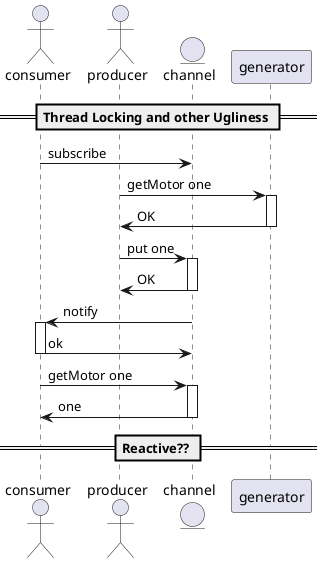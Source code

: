 @startuml
Actor consumer
Actor producer
entity channel
== Thread Locking and other Ugliness ==
consumer -> channel :subscribe
producer -> generator : getMotor one

activate generator
generator -> producer : OK
deactivate generator
producer -> channel : put one
activate channel
channel -> producer : OK
deactivate channel

channel -> consumer : notify
activate consumer
consumer -> channel : ok
deactivate consumer

consumer -> channel : getMotor one
activate channel
channel -> consumer : one
deactivate channel


== Reactive?? ==

@enduml